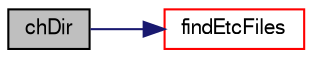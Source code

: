 digraph "chDir"
{
  bgcolor="transparent";
  edge [fontname="FreeSans",fontsize="10",labelfontname="FreeSans",labelfontsize="10"];
  node [fontname="FreeSans",fontsize="10",shape=record];
  rankdir="LR";
  Node88889 [label="chDir",height=0.2,width=0.4,color="black", fillcolor="grey75", style="filled", fontcolor="black"];
  Node88889 -> Node88890 [color="midnightblue",fontsize="10",style="solid",fontname="FreeSans"];
  Node88890 [label="findEtcFiles",height=0.2,width=0.4,color="red",URL="$a21124.html#aab73bb2c46692e2e11dd7364556cd3c5",tooltip="Search for files from user/group/shipped directories. "];
}
